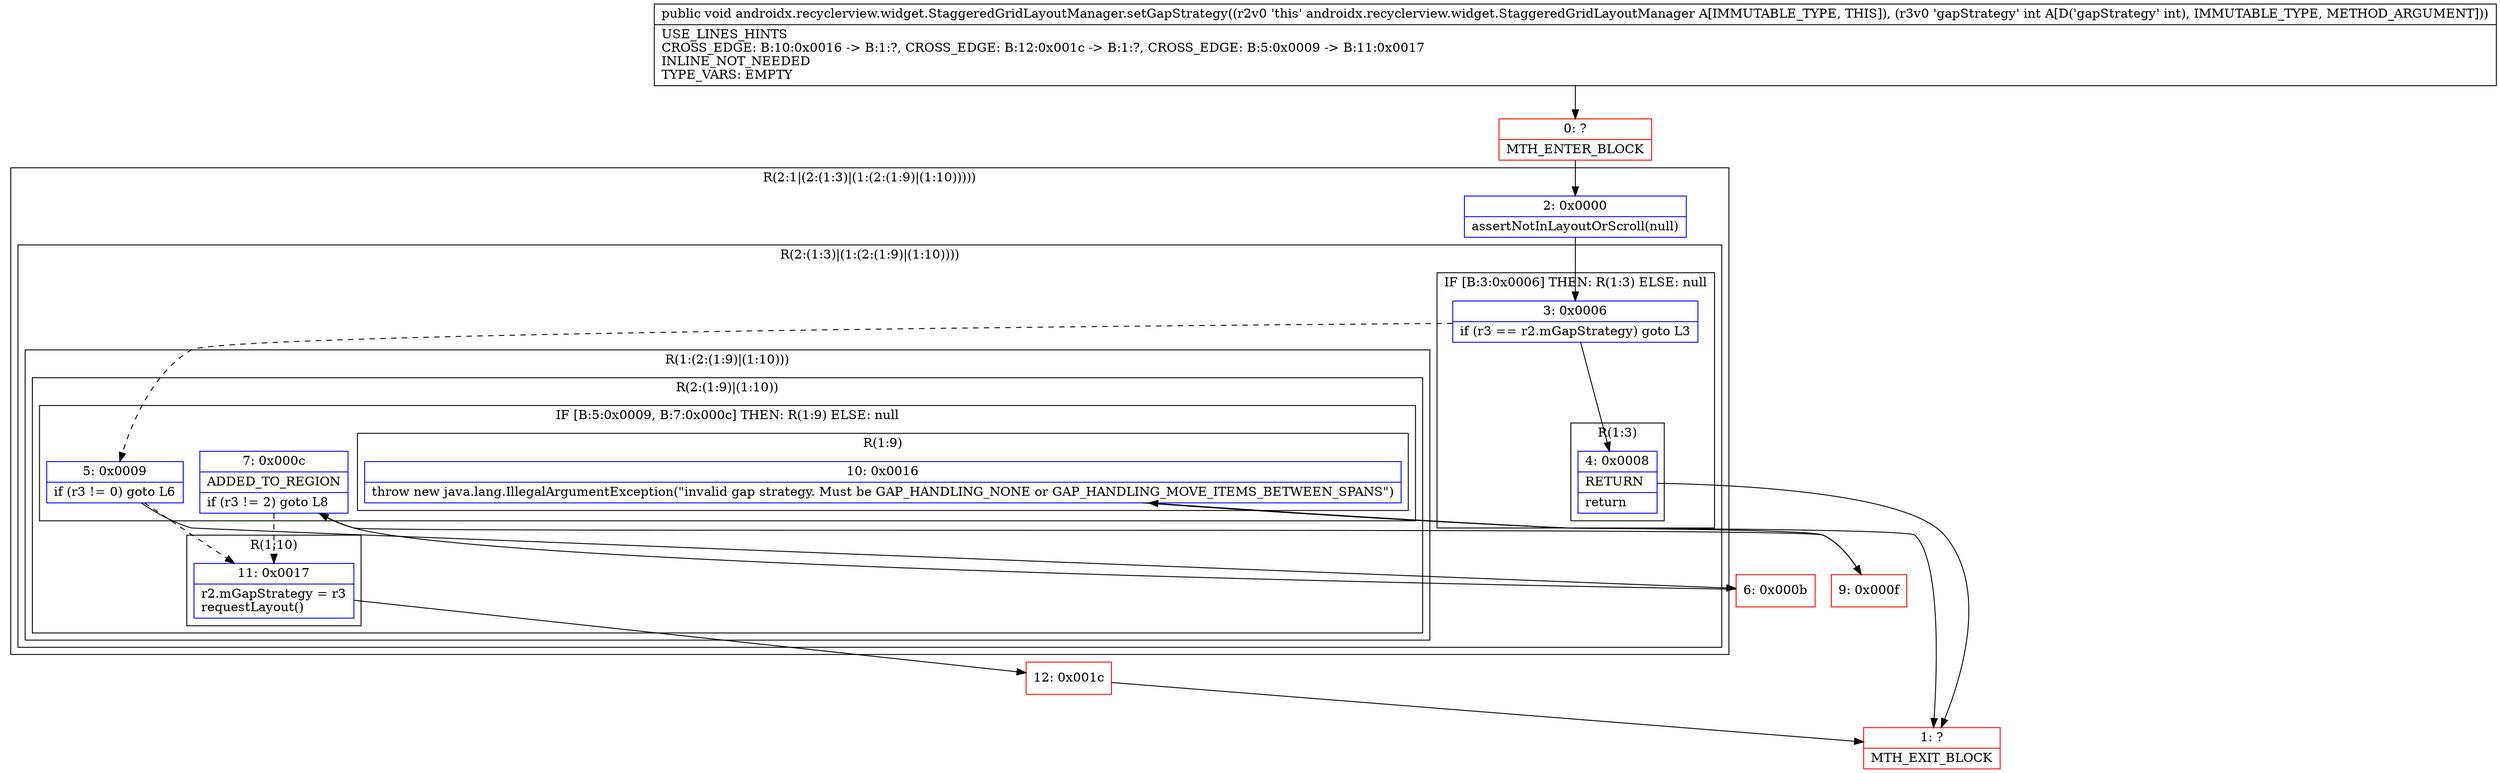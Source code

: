 digraph "CFG forandroidx.recyclerview.widget.StaggeredGridLayoutManager.setGapStrategy(I)V" {
subgraph cluster_Region_63824494 {
label = "R(2:1|(2:(1:3)|(1:(2:(1:9)|(1:10)))))";
node [shape=record,color=blue];
Node_2 [shape=record,label="{2\:\ 0x0000|assertNotInLayoutOrScroll(null)\l}"];
subgraph cluster_Region_753567066 {
label = "R(2:(1:3)|(1:(2:(1:9)|(1:10))))";
node [shape=record,color=blue];
subgraph cluster_IfRegion_2147352530 {
label = "IF [B:3:0x0006] THEN: R(1:3) ELSE: null";
node [shape=record,color=blue];
Node_3 [shape=record,label="{3\:\ 0x0006|if (r3 == r2.mGapStrategy) goto L3\l}"];
subgraph cluster_Region_122259661 {
label = "R(1:3)";
node [shape=record,color=blue];
Node_4 [shape=record,label="{4\:\ 0x0008|RETURN\l|return\l}"];
}
}
subgraph cluster_Region_1803277528 {
label = "R(1:(2:(1:9)|(1:10)))";
node [shape=record,color=blue];
subgraph cluster_Region_323177656 {
label = "R(2:(1:9)|(1:10))";
node [shape=record,color=blue];
subgraph cluster_IfRegion_63976045 {
label = "IF [B:5:0x0009, B:7:0x000c] THEN: R(1:9) ELSE: null";
node [shape=record,color=blue];
Node_5 [shape=record,label="{5\:\ 0x0009|if (r3 != 0) goto L6\l}"];
Node_7 [shape=record,label="{7\:\ 0x000c|ADDED_TO_REGION\l|if (r3 != 2) goto L8\l}"];
subgraph cluster_Region_1209326906 {
label = "R(1:9)";
node [shape=record,color=blue];
Node_10 [shape=record,label="{10\:\ 0x0016|throw new java.lang.IllegalArgumentException(\"invalid gap strategy. Must be GAP_HANDLING_NONE or GAP_HANDLING_MOVE_ITEMS_BETWEEN_SPANS\")\l}"];
}
}
subgraph cluster_Region_2105282036 {
label = "R(1:10)";
node [shape=record,color=blue];
Node_11 [shape=record,label="{11\:\ 0x0017|r2.mGapStrategy = r3\lrequestLayout()\l}"];
}
}
}
}
}
Node_0 [shape=record,color=red,label="{0\:\ ?|MTH_ENTER_BLOCK\l}"];
Node_1 [shape=record,color=red,label="{1\:\ ?|MTH_EXIT_BLOCK\l}"];
Node_6 [shape=record,color=red,label="{6\:\ 0x000b}"];
Node_9 [shape=record,color=red,label="{9\:\ 0x000f}"];
Node_12 [shape=record,color=red,label="{12\:\ 0x001c}"];
MethodNode[shape=record,label="{public void androidx.recyclerview.widget.StaggeredGridLayoutManager.setGapStrategy((r2v0 'this' androidx.recyclerview.widget.StaggeredGridLayoutManager A[IMMUTABLE_TYPE, THIS]), (r3v0 'gapStrategy' int A[D('gapStrategy' int), IMMUTABLE_TYPE, METHOD_ARGUMENT]))  | USE_LINES_HINTS\lCROSS_EDGE: B:10:0x0016 \-\> B:1:?, CROSS_EDGE: B:12:0x001c \-\> B:1:?, CROSS_EDGE: B:5:0x0009 \-\> B:11:0x0017\lINLINE_NOT_NEEDED\lTYPE_VARS: EMPTY\l}"];
MethodNode -> Node_0;Node_2 -> Node_3;
Node_3 -> Node_4;
Node_3 -> Node_5[style=dashed];
Node_4 -> Node_1;
Node_5 -> Node_6;
Node_5 -> Node_11[style=dashed];
Node_7 -> Node_9;
Node_7 -> Node_11[style=dashed];
Node_10 -> Node_1;
Node_11 -> Node_12;
Node_0 -> Node_2;
Node_6 -> Node_7;
Node_9 -> Node_10;
Node_12 -> Node_1;
}

